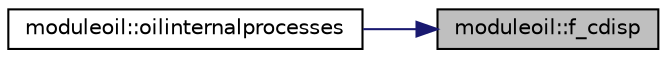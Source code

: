 digraph "moduleoil::f_cdisp"
{
 // LATEX_PDF_SIZE
  edge [fontname="Helvetica",fontsize="10",labelfontname="Helvetica",labelfontsize="10"];
  node [fontname="Helvetica",fontsize="10",shape=record];
  rankdir="RL";
  Node1 [label="moduleoil::f_cdisp",height=0.2,width=0.4,color="black", fillcolor="grey75", style="filled", fontcolor="black",tooltip=" "];
  Node1 -> Node2 [dir="back",color="midnightblue",fontsize="10",style="solid"];
  Node2 [label="moduleoil::oilinternalprocesses",height=0.2,width=0.4,color="black", fillcolor="white", style="filled",URL="$namespacemoduleoil.html#a4b104a789e2f264a4494966c5b9a47fd",tooltip=" "];
}
